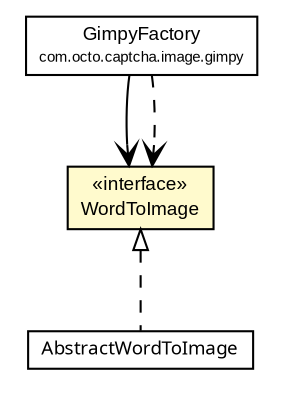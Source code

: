 #!/usr/local/bin/dot
#
# Class diagram 
# Generated by UmlGraph version 4.6 (http://www.spinellis.gr/sw/umlgraph)
#

digraph G {
	edge [fontname="arial",fontsize=10,labelfontname="arial",labelfontsize=10];
	node [fontname="arial",fontsize=10,shape=plaintext];
	// com.octo.captcha.component.image.wordtoimage.WordToImage
	c10375 [label=<<table border="0" cellborder="1" cellspacing="0" cellpadding="2" port="p" bgcolor="lemonChiffon" href="./WordToImage.html">
		<tr><td><table border="0" cellspacing="0" cellpadding="1">
			<tr><td> &laquo;interface&raquo; </td></tr>
			<tr><td> WordToImage </td></tr>
		</table></td></tr>
		</table>>, fontname="arial", fontcolor="black", fontsize=9.0];
	// com.octo.captcha.component.image.wordtoimage.AbstractWordToImage
	c10380 [label=<<table border="0" cellborder="1" cellspacing="0" cellpadding="2" port="p" href="./AbstractWordToImage.html">
		<tr><td><table border="0" cellspacing="0" cellpadding="1">
			<tr><td><font face="ariali"> AbstractWordToImage </font></td></tr>
		</table></td></tr>
		</table>>, fontname="arial", fontcolor="black", fontsize=9.0];
	// com.octo.captcha.image.gimpy.GimpyFactory
	c10423 [label=<<table border="0" cellborder="1" cellspacing="0" cellpadding="2" port="p" href="../../../image/gimpy/GimpyFactory.html">
		<tr><td><table border="0" cellspacing="0" cellpadding="1">
			<tr><td> GimpyFactory </td></tr>
			<tr><td><font point-size="7.0"> com.octo.captcha.image.gimpy </font></td></tr>
		</table></td></tr>
		</table>>, fontname="arial", fontcolor="black", fontsize=9.0];
	//com.octo.captcha.component.image.wordtoimage.AbstractWordToImage implements com.octo.captcha.component.image.wordtoimage.WordToImage
	c10375:p -> c10380:p [dir=back,arrowtail=empty,style=dashed];
	// com.octo.captcha.image.gimpy.GimpyFactory NAVASSOC com.octo.captcha.component.image.wordtoimage.WordToImage
	c10423:p -> c10375:p [taillabel="", label="", headlabel="", fontname="arial", fontcolor="black", fontsize=10.0, color="black", arrowhead=open];
	// com.octo.captcha.image.gimpy.GimpyFactory DEPEND com.octo.captcha.component.image.wordtoimage.WordToImage
	c10423:p -> c10375:p [taillabel="", label="", headlabel="", fontname="arial", fontcolor="black", fontsize=10.0, color="black", arrowhead=open, style=dashed];
}

